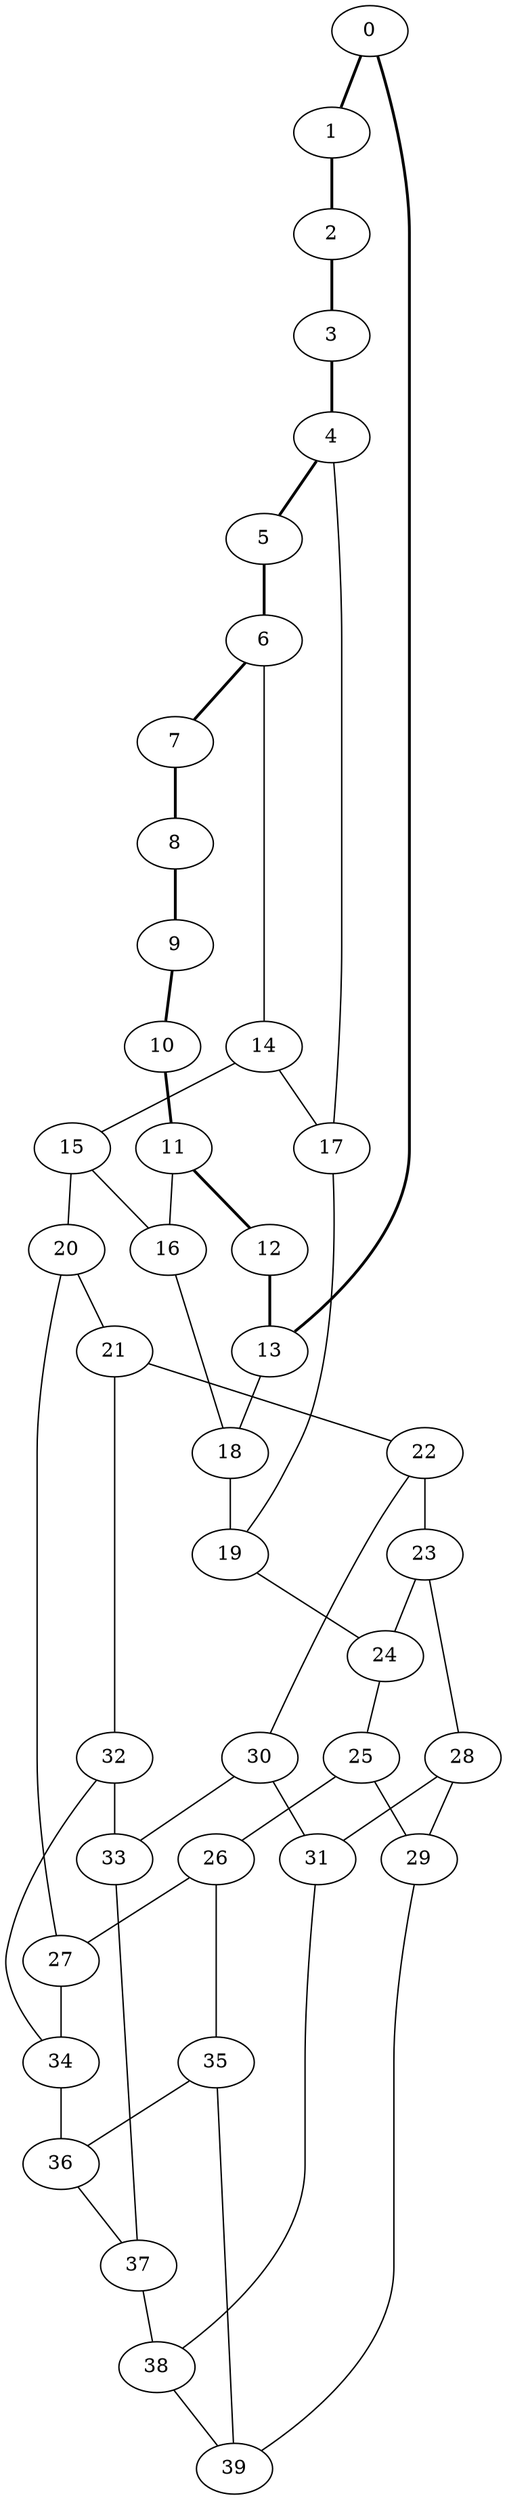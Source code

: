 //Inside of this graph isn't 3-connected
graph G {
0 [ pos = " 7.50,0.00!" ];
0 -- 1[style=bold];
0 -- 13[style=bold];
1 [ pos = " 6.76,3.25!" ];
1 -- 2[style=bold];
2 [ pos = " 4.68,5.86!" ];
2 -- 3[style=bold];
3 [ pos = " 1.67,7.31!" ];
3 -- 4[style=bold];
4 [ pos = " -1.67,7.31!" ];
4 -- 5[style=bold];
4 -- 17;
5 [ pos = " -4.68,5.86!" ];
5 -- 6[style=bold];
6 [ pos = " -6.76,3.25!" ];
6 -- 7[style=bold];
6 -- 14;
7 [ pos = " -7.50,0.00!" ];
7 -- 8[style=bold];
8 [ pos = " -6.76,-3.25!" ];
8 -- 9[style=bold];
9 [ pos = " -4.68,-5.86!" ];
9 -- 10[style=bold];
10 [ pos = " -1.67,-7.31!" ];
10 -- 11[style=bold];
11 [ pos = " 1.67,-7.31!" ];
11 -- 12[style=bold];
11 -- 16;
12 [ pos = " 4.68,-5.86!" ];
12 -- 13[style=bold];
13 [ pos = " 6.76,-3.25!" ];
13 -- 18;
14 -- 15;
14 -- 17;
15 -- 16;
15 -- 20;
16 -- 18;
17 -- 19;
18 -- 19;
19 -- 24;
20 -- 21;
20 -- 27;
21 -- 22;
21 -- 32;
22 -- 23;
22 -- 30;
23 -- 24;
23 -- 28;
24 -- 25;
25 -- 26;
25 -- 29;
26 -- 27;
26 -- 35;
27 -- 34;
28 -- 29;
28 -- 31;
29 -- 39;
30 -- 31;
30 -- 33;
31 -- 38;
32 -- 33;
32 -- 34;
33 -- 37;
34 -- 36;
35 -- 36;
35 -- 39;
36 -- 37;
37 -- 38;
38 -- 39;
}
